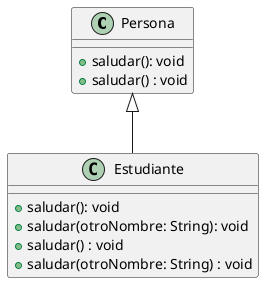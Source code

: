 @startuml
class Persona {
    +saludar(): void
}

class Estudiante extends Persona {
    +saludar(): void
    +saludar(otroNombre: String): void
}

Persona : +saludar() : void
Estudiante : +saludar() : void
Estudiante : +saludar(otroNombre: String) : void

@enduml
